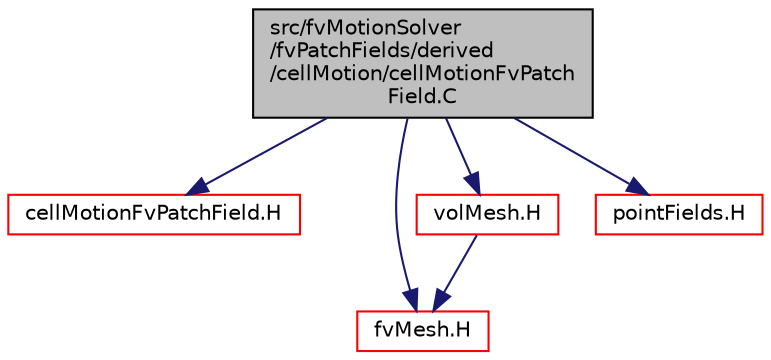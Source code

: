 digraph "src/fvMotionSolver/fvPatchFields/derived/cellMotion/cellMotionFvPatchField.C"
{
  bgcolor="transparent";
  edge [fontname="Helvetica",fontsize="10",labelfontname="Helvetica",labelfontsize="10"];
  node [fontname="Helvetica",fontsize="10",shape=record];
  Node0 [label="src/fvMotionSolver\l/fvPatchFields/derived\l/cellMotion/cellMotionFvPatch\lField.C",height=0.2,width=0.4,color="black", fillcolor="grey75", style="filled", fontcolor="black"];
  Node0 -> Node1 [color="midnightblue",fontsize="10",style="solid",fontname="Helvetica"];
  Node1 [label="cellMotionFvPatchField.H",height=0.2,width=0.4,color="red",URL="$a05078.html"];
  Node0 -> Node208 [color="midnightblue",fontsize="10",style="solid",fontname="Helvetica"];
  Node208 [label="fvMesh.H",height=0.2,width=0.4,color="red",URL="$a03719.html"];
  Node0 -> Node288 [color="midnightblue",fontsize="10",style="solid",fontname="Helvetica"];
  Node288 [label="volMesh.H",height=0.2,width=0.4,color="red",URL="$a04541.html"];
  Node288 -> Node208 [color="midnightblue",fontsize="10",style="solid",fontname="Helvetica"];
  Node0 -> Node290 [color="midnightblue",fontsize="10",style="solid",fontname="Helvetica"];
  Node290 [label="pointFields.H",height=0.2,width=0.4,color="red",URL="$a10595.html"];
}
